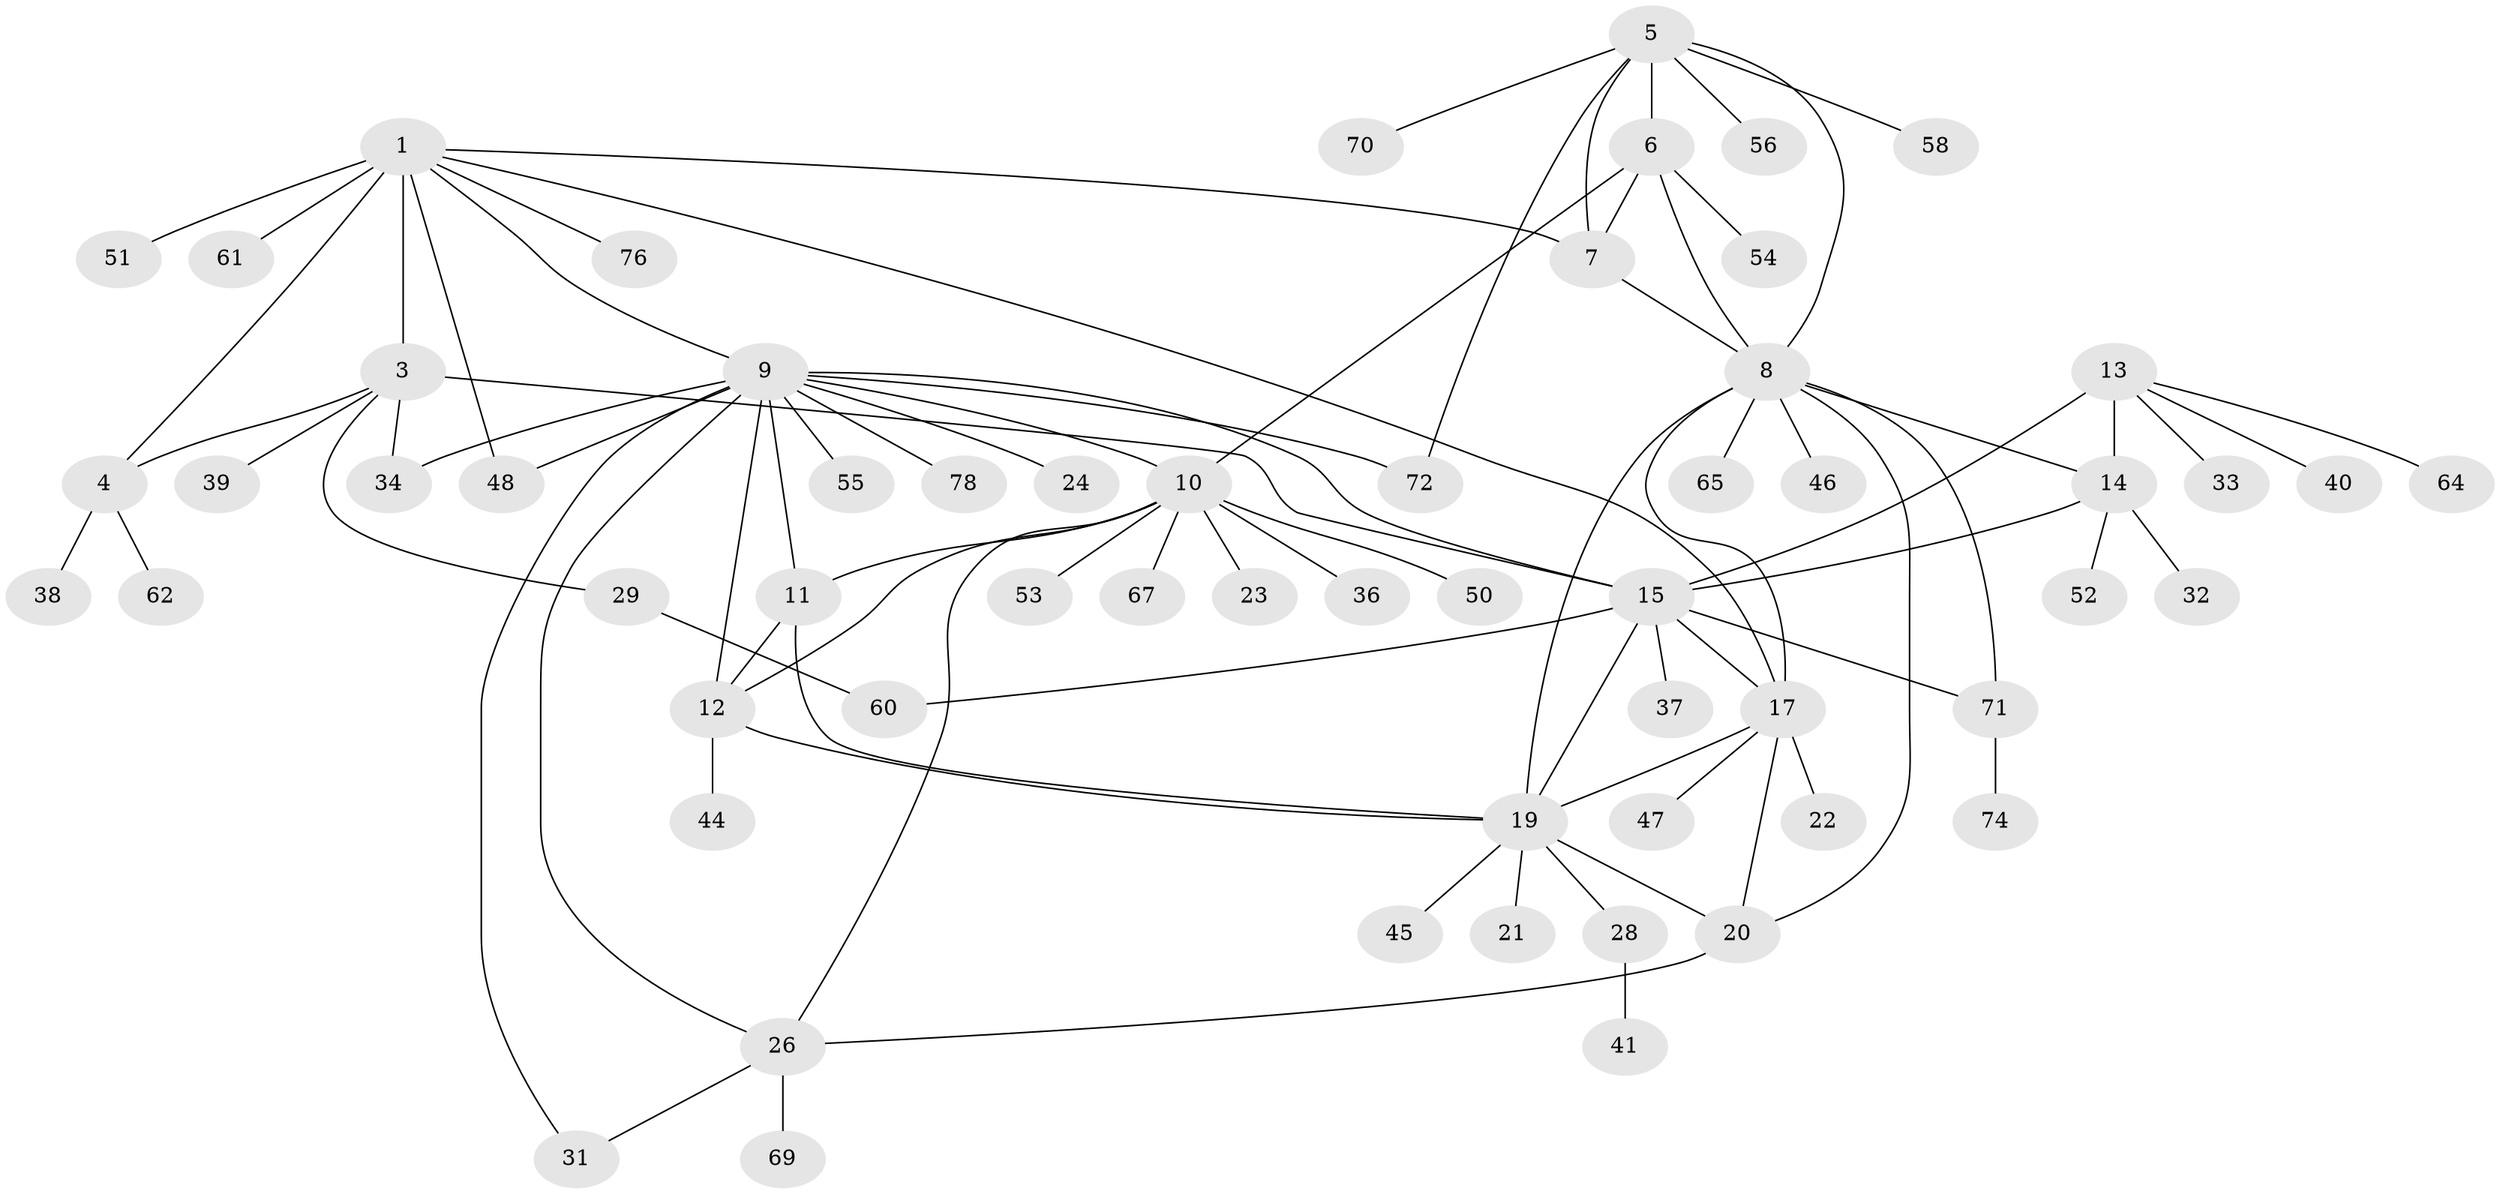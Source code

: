 // original degree distribution, {7: 0.05, 6: 0.05, 9: 0.025, 5: 0.05, 4: 0.0375, 14: 0.0125, 10: 0.0125, 3: 0.0375, 11: 0.0125, 1: 0.475, 2: 0.2375}
// Generated by graph-tools (version 1.1) at 2025/11/02/27/25 16:11:33]
// undirected, 60 vertices, 86 edges
graph export_dot {
graph [start="1"]
  node [color=gray90,style=filled];
  1 [super="+2"];
  3 [super="+59"];
  4 [super="+43"];
  5 [super="+42"];
  6 [super="+35"];
  7;
  8 [super="+18"];
  9 [super="+77"];
  10 [super="+80"];
  11;
  12 [super="+66"];
  13 [super="+16"];
  14 [super="+25"];
  15 [super="+27"];
  17 [super="+30"];
  19 [super="+79"];
  20;
  21;
  22;
  23;
  24;
  26 [super="+49"];
  28;
  29;
  31;
  32;
  33;
  34;
  36 [super="+57"];
  37;
  38;
  39;
  40;
  41;
  44 [super="+75"];
  45;
  46;
  47;
  48;
  50 [super="+73"];
  51;
  52;
  53;
  54;
  55;
  56;
  58 [super="+63"];
  60;
  61;
  62;
  64;
  65 [super="+68"];
  67;
  69;
  70;
  71;
  72;
  74;
  76;
  78;
  1 -- 3 [weight=2];
  1 -- 4 [weight=2];
  1 -- 7;
  1 -- 9;
  1 -- 61;
  1 -- 76;
  1 -- 48;
  1 -- 17;
  1 -- 51;
  3 -- 4;
  3 -- 15 [weight=2];
  3 -- 29;
  3 -- 34;
  3 -- 39;
  4 -- 38;
  4 -- 62;
  5 -- 6;
  5 -- 7;
  5 -- 8;
  5 -- 56;
  5 -- 58;
  5 -- 72;
  5 -- 70;
  6 -- 7;
  6 -- 8;
  6 -- 10;
  6 -- 54;
  7 -- 8;
  8 -- 14;
  8 -- 17;
  8 -- 65;
  8 -- 19;
  8 -- 20;
  8 -- 71;
  8 -- 46;
  9 -- 10;
  9 -- 11;
  9 -- 12;
  9 -- 15;
  9 -- 24;
  9 -- 26;
  9 -- 31;
  9 -- 34;
  9 -- 48;
  9 -- 55;
  9 -- 72;
  9 -- 78;
  10 -- 11;
  10 -- 12;
  10 -- 23;
  10 -- 36;
  10 -- 50;
  10 -- 53;
  10 -- 67;
  10 -- 26;
  11 -- 12;
  11 -- 19;
  12 -- 44;
  12 -- 19;
  13 -- 14 [weight=2];
  13 -- 15 [weight=2];
  13 -- 64;
  13 -- 33;
  13 -- 40;
  14 -- 15;
  14 -- 32;
  14 -- 52;
  15 -- 17;
  15 -- 37;
  15 -- 60;
  15 -- 71;
  15 -- 19;
  17 -- 19;
  17 -- 20;
  17 -- 22;
  17 -- 47;
  19 -- 20;
  19 -- 21;
  19 -- 28;
  19 -- 45;
  20 -- 26;
  26 -- 31;
  26 -- 69;
  28 -- 41;
  29 -- 60;
  71 -- 74;
}

